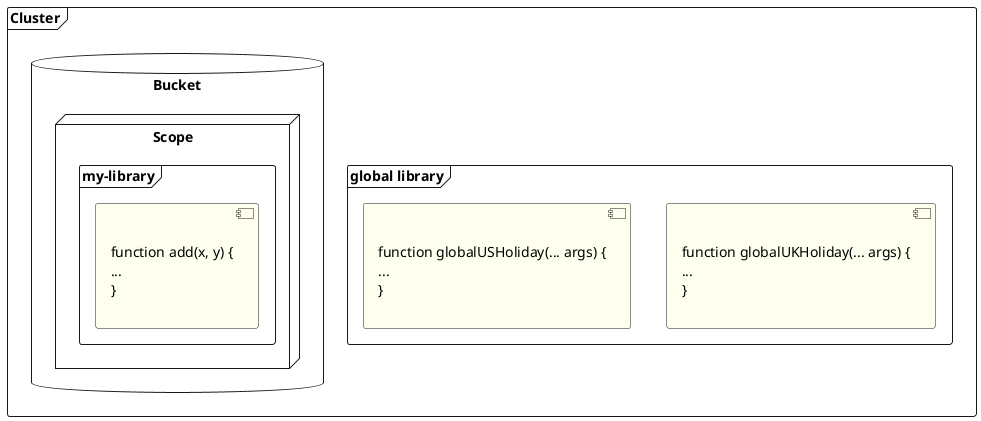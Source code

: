 @startuml

frame Cluster {

    frame "global library" as globalLibrary #white {
    
        component function3 #Ivory [
                        
function globalUKHoliday(... args) {
    ...       
}
        
        ]
    
        component function4 #Ivory [
                        
function globalUSHoliday(... args) {
    ...       
}
        
        ]
    }

    database "Bucket" {
        
        node "Scope" #White {
          
            frame "my-library" #White {
                    
             component function1 #Ivory [
                            
function add(x, y) {
    ...       
}
            
            ]
                   
        }     
    }
}

@enduml
